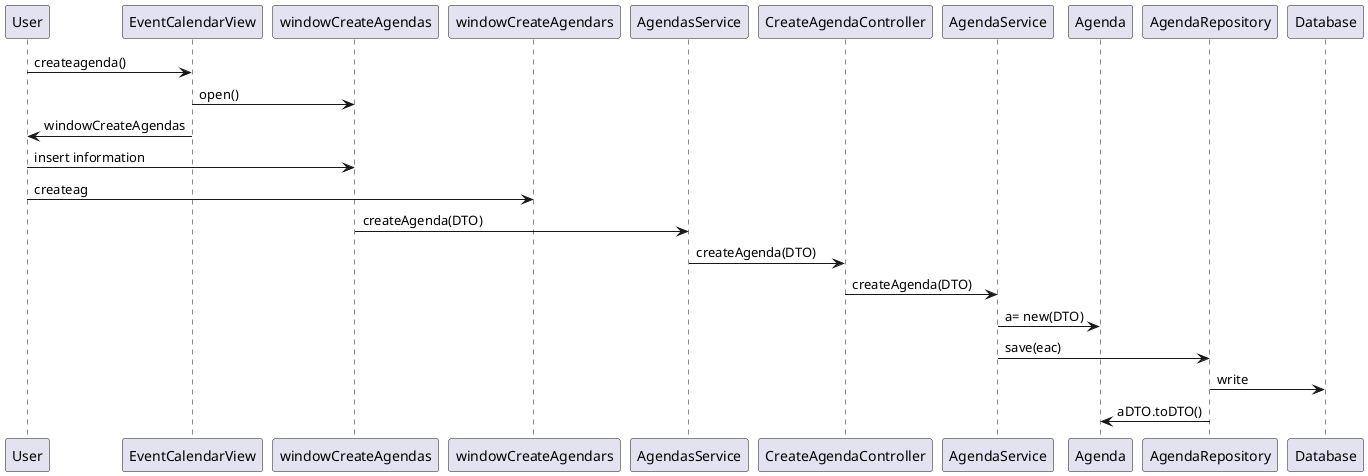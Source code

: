 /**
 * @startuml
 * User -> EventCalendarView : createagenda()
 * EventCalendarView -> windowCreateAgendas : open()
 * EventCalendarView -> User : windowCreateAgendas
 * User -> windowCreateAgendas : insert information
 * User -> windowCreateAgendars : createag
 * windowCreateAgendas -> AgendasService : createAgenda(DTO)
 * AgendasService -> CreateAgendaController : createAgenda(DTO)
 * CreateAgendaController -> AgendaService : createAgenda(DTO)
 * AgendaService -> Agenda : a= new(DTO)
 * AgendaService ->	AgendaRepository : save(eac)
 * AgendaRepository -> Database : write
 * AgendaRepository -> Agenda : aDTO.toDTO()
 *
 * @enduml
 */
